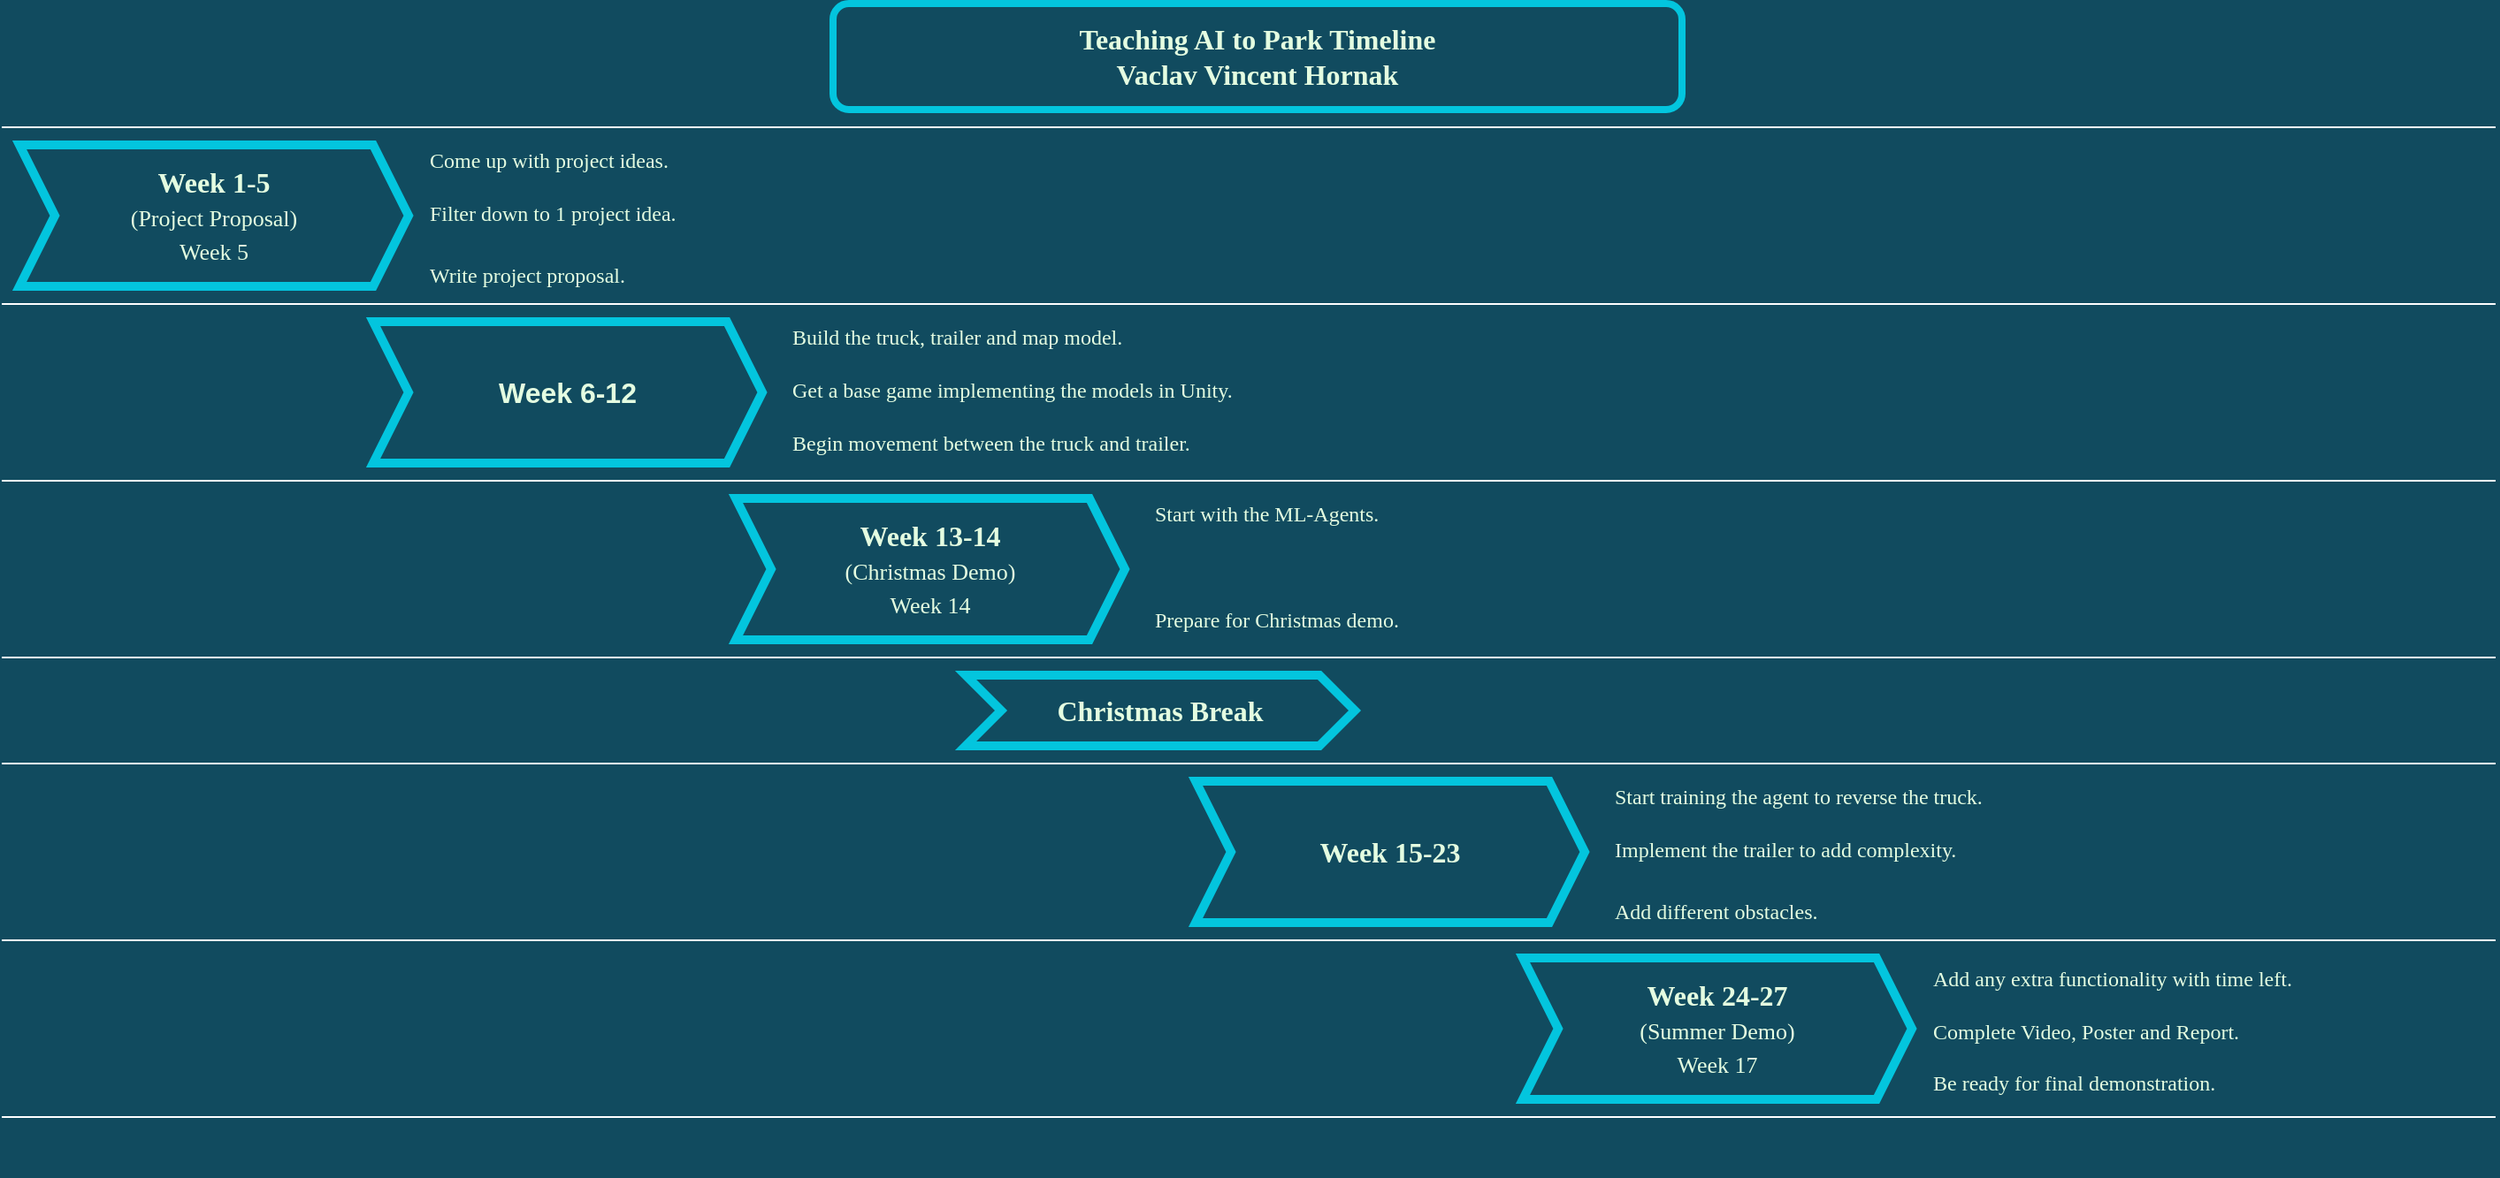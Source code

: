 <mxfile version="15.5.4" type="device"><diagram id="NeW8sAaXCsizh3bO5r3-" name="Page-1"><mxGraphModel dx="2272" dy="762" grid="1" gridSize="10" guides="1" tooltips="1" connect="1" arrows="1" fold="1" page="1" pageScale="1" pageWidth="850" pageHeight="1100" background="#114B5F" math="0" shadow="0"><root><mxCell id="0"/><mxCell id="1" parent="0"/><mxCell id="QyZfwouFtdK_uD6Tg3RQ-1" value="Week 1-5&lt;br&gt;&lt;font style=&quot;font-weight: normal&quot;&gt;&lt;font style=&quot;font-size: 13px&quot;&gt;(Project Proposal)&lt;/font&gt;&lt;br&gt;&lt;/font&gt;&lt;font style=&quot;font-size: 13px ; font-weight: normal&quot;&gt;Week 5&lt;/font&gt;" style="shape=step;perimeter=stepPerimeter;whiteSpace=wrap;html=1;fixedSize=1;fontFamily=Lucida Console;fontStyle=1;fontSize=16;labelBackgroundColor=none;labelBorderColor=none;fillColor=none;strokeColor=#03C5DE;fontColor=#E4FDE1;strokeWidth=5;" parent="1" vertex="1"><mxGeometry x="-220" y="120" width="220" height="80" as="geometry"/></mxCell><mxCell id="QyZfwouFtdK_uD6Tg3RQ-2" value="Week 6-12" style="shape=step;perimeter=stepPerimeter;whiteSpace=wrap;html=1;fixedSize=1;fontFamily=Helvetica;fontStyle=1;fontSize=16;labelBackgroundColor=none;labelBorderColor=none;fillColor=none;strokeColor=#03C5DE;fontColor=#E4FDE1;strokeWidth=5;" parent="1" vertex="1"><mxGeometry x="-20" y="220" width="220" height="80" as="geometry"/></mxCell><mxCell id="QyZfwouFtdK_uD6Tg3RQ-3" value="Week 13-14&lt;br&gt;&lt;font style=&quot;font-weight: normal&quot;&gt;&lt;font style=&quot;font-size: 13px&quot;&gt;(Christmas Demo)&lt;/font&gt;&lt;br&gt;&lt;/font&gt;&lt;font style=&quot;font-size: 13px ; font-weight: normal&quot;&gt;Week 14&lt;/font&gt;" style="shape=step;perimeter=stepPerimeter;whiteSpace=wrap;html=1;fixedSize=1;fontFamily=Lucida Console;fontStyle=1;fontSize=16;labelBackgroundColor=none;labelBorderColor=none;fillColor=none;strokeColor=#03C5DE;fontColor=#E4FDE1;strokeWidth=5;" parent="1" vertex="1"><mxGeometry x="185" y="320" width="220" height="80" as="geometry"/></mxCell><mxCell id="QyZfwouFtdK_uD6Tg3RQ-6" value="&lt;font face=&quot;Lucida Console&quot; size=&quot;1&quot;&gt;&lt;b style=&quot;font-size: 16px&quot;&gt;Teaching AI to Park Timeline&lt;br&gt;Vaclav Vincent Hornak&lt;br&gt;&lt;/b&gt;&lt;/font&gt;" style="rounded=1;whiteSpace=wrap;html=1;labelBorderColor=none;sketch=0;fontColor=#E4FDE1;strokeColor=#03C5DE;fillColor=none;strokeWidth=4;perimeterSpacing=0;" parent="1" vertex="1"><mxGeometry x="240" y="40" width="480" height="60" as="geometry"/></mxCell><mxCell id="QyZfwouFtdK_uD6Tg3RQ-8" value="Christmas Break" style="shape=step;perimeter=stepPerimeter;whiteSpace=wrap;html=1;fixedSize=1;fontFamily=Lucida Console;fontStyle=1;fontSize=16;labelBackgroundColor=none;labelBorderColor=none;fillColor=none;strokeColor=#03C5DE;fontColor=#E4FDE1;strokeWidth=5;" parent="1" vertex="1"><mxGeometry x="315" y="420" width="220" height="40" as="geometry"/></mxCell><mxCell id="QyZfwouFtdK_uD6Tg3RQ-9" value="Week 15-23&lt;br&gt;" style="shape=step;perimeter=stepPerimeter;whiteSpace=wrap;html=1;fixedSize=1;fontFamily=Lucida Console;fontStyle=1;fontSize=16;labelBackgroundColor=none;labelBorderColor=none;fillColor=none;strokeColor=#03C5DE;fontColor=#E4FDE1;strokeWidth=5;" parent="1" vertex="1"><mxGeometry x="445" y="480" width="220" height="80" as="geometry"/></mxCell><mxCell id="QyZfwouFtdK_uD6Tg3RQ-10" value="Week 24-27&lt;br&gt;&lt;font style=&quot;font-weight: normal&quot;&gt;&lt;font style=&quot;font-size: 13px&quot;&gt;(Summer Demo)&lt;/font&gt;&lt;br&gt;&lt;/font&gt;&lt;font style=&quot;font-size: 13px ; font-weight: normal&quot;&gt;Week 17&lt;/font&gt;" style="shape=step;perimeter=stepPerimeter;whiteSpace=wrap;html=1;fixedSize=1;fontFamily=Lucida Console;fontStyle=1;fontSize=16;labelBackgroundColor=none;labelBorderColor=none;fillColor=none;strokeColor=#03C5DE;fontColor=#E4FDE1;strokeWidth=5;" parent="1" vertex="1"><mxGeometry x="630" y="580" width="220" height="80" as="geometry"/></mxCell><mxCell id="QyZfwouFtdK_uD6Tg3RQ-15" value="&lt;h1 style=&quot;&quot;&gt;&lt;span style=&quot;font-size: 12px ; font-weight: normal&quot;&gt;&lt;span&gt;Add any extra functionality with time left.&lt;/span&gt;&lt;/span&gt;&lt;/h1&gt;&lt;div&gt;&lt;span style=&quot;font-size: 12px ; font-weight: normal&quot;&gt;&lt;span&gt;&lt;br&gt;&lt;/span&gt;&lt;/span&gt;&lt;/div&gt;" style="text;html=1;strokeColor=none;fillColor=none;align=left;verticalAlign=middle;whiteSpace=wrap;rounded=0;labelBorderColor=none;sketch=0;fontFamily=Lucida Console;fontSize=12;fontColor=#E4FDE1;fontStyle=0" parent="1" vertex="1"><mxGeometry x="860" y="580" width="320" height="30" as="geometry"/></mxCell><mxCell id="QyZfwouFtdK_uD6Tg3RQ-16" value="&lt;h1 style=&quot;&quot;&gt;&lt;span style=&quot;font-size: 12px ; font-weight: normal&quot;&gt;Complete Video, Poster and Report.&lt;/span&gt;&lt;/h1&gt;&lt;div style=&quot;&quot;&gt;&lt;span style=&quot;font-size: 12px ; font-weight: normal&quot;&gt;&lt;br&gt;&lt;/span&gt;&lt;/div&gt;" style="text;html=1;strokeColor=none;fillColor=none;align=left;verticalAlign=middle;whiteSpace=wrap;rounded=0;labelBorderColor=none;sketch=0;fontFamily=Lucida Console;fontSize=12;fontColor=#E4FDE1;fontStyle=0" parent="1" vertex="1"><mxGeometry x="860" y="610" width="250" height="30" as="geometry"/></mxCell><mxCell id="QyZfwouFtdK_uD6Tg3RQ-17" value="&lt;h1&gt;&lt;div style=&quot;font-size: 13px ; font-weight: 400&quot;&gt;&lt;span style=&quot;font-size: 12px&quot;&gt;Be ready for final demonstration.&lt;/span&gt;&lt;/div&gt;&lt;div&gt;&lt;span style=&quot;font-size: 12px&quot;&gt;&lt;br&gt;&lt;/span&gt;&lt;/div&gt;&lt;/h1&gt;" style="text;html=1;strokeColor=none;fillColor=none;align=left;verticalAlign=middle;whiteSpace=wrap;rounded=0;labelBorderColor=none;sketch=0;fontFamily=Lucida Console;fontSize=12;fontColor=#E4FDE1;fontStyle=0" parent="1" vertex="1"><mxGeometry x="860" y="650" width="320" height="30" as="geometry"/></mxCell><mxCell id="QyZfwouFtdK_uD6Tg3RQ-21" value="&lt;h1&gt;&lt;span style=&quot;font-size: 12px ; font-weight: 400&quot;&gt;Start training the agent to reverse the truck.&lt;/span&gt;&lt;/h1&gt;" style="text;html=1;strokeColor=none;fillColor=none;align=left;verticalAlign=middle;whiteSpace=wrap;rounded=0;labelBorderColor=none;sketch=0;fontFamily=Lucida Console;fontSize=12;fontColor=#E4FDE1;fontStyle=0" parent="1" vertex="1"><mxGeometry x="680" y="470" width="340" height="30" as="geometry"/></mxCell><mxCell id="QyZfwouFtdK_uD6Tg3RQ-22" value="&lt;h1&gt;&lt;span style=&quot;font-size: 12px ; font-weight: 400&quot;&gt;Implement the trailer to add complexity.&lt;/span&gt;&lt;/h1&gt;" style="text;html=1;strokeColor=none;fillColor=none;align=left;verticalAlign=middle;whiteSpace=wrap;rounded=0;labelBorderColor=none;sketch=0;fontFamily=Lucida Console;fontSize=12;fontColor=#E4FDE1;fontStyle=0" parent="1" vertex="1"><mxGeometry x="680" y="500" width="310" height="30" as="geometry"/></mxCell><mxCell id="QyZfwouFtdK_uD6Tg3RQ-23" value="&lt;h1&gt;&lt;div style=&quot;font-weight: 400&quot;&gt;&lt;span style=&quot;font-size: 12px&quot;&gt;Add different obstacles.&lt;/span&gt;&lt;/div&gt;&lt;/h1&gt;" style="text;html=1;strokeColor=none;fillColor=none;align=left;verticalAlign=middle;whiteSpace=wrap;rounded=0;labelBorderColor=none;sketch=0;fontFamily=Lucida Console;fontSize=12;fontColor=#E4FDE1;fontStyle=0" parent="1" vertex="1"><mxGeometry x="680" y="535" width="320" height="30" as="geometry"/></mxCell><mxCell id="QyZfwouFtdK_uD6Tg3RQ-24" value="&lt;h1&gt;&lt;span style=&quot;font-size: 12px ; font-weight: 400&quot;&gt;Start with the ML-Agents.&lt;/span&gt;&lt;/h1&gt;" style="text;html=1;strokeColor=none;fillColor=none;align=left;verticalAlign=middle;whiteSpace=wrap;rounded=0;labelBorderColor=none;sketch=0;fontFamily=Lucida Console;fontSize=12;fontColor=#E4FDE1;fontStyle=0" parent="1" vertex="1"><mxGeometry x="420" y="310" width="320" height="30" as="geometry"/></mxCell><mxCell id="QyZfwouFtdK_uD6Tg3RQ-26" value="&lt;h1&gt;&lt;div style=&quot;font-weight: 400&quot;&gt;&lt;span style=&quot;font-size: 12px&quot;&gt;Prepare for Christmas demo.&lt;/span&gt;&lt;/div&gt;&lt;/h1&gt;" style="text;html=1;strokeColor=none;fillColor=none;align=left;verticalAlign=middle;whiteSpace=wrap;rounded=0;labelBorderColor=none;sketch=0;fontFamily=Lucida Console;fontSize=12;fontColor=#E4FDE1;fontStyle=0" parent="1" vertex="1"><mxGeometry x="420" y="370" width="320" height="30" as="geometry"/></mxCell><mxCell id="QyZfwouFtdK_uD6Tg3RQ-27" value="&lt;h1&gt;&lt;span style=&quot;font-size: 12px ; font-weight: 400&quot;&gt;Build the truck, trailer and map model.&lt;/span&gt;&lt;/h1&gt;" style="text;html=1;strokeColor=none;fillColor=none;align=left;verticalAlign=middle;whiteSpace=wrap;rounded=0;labelBorderColor=none;sketch=0;fontFamily=Lucida Console;fontSize=12;fontColor=#E4FDE1;fontStyle=0" parent="1" vertex="1"><mxGeometry x="215" y="220" width="320" height="10" as="geometry"/></mxCell><mxCell id="QyZfwouFtdK_uD6Tg3RQ-28" value="&lt;h1&gt;&lt;span style=&quot;font-size: 12px ; font-weight: 400&quot;&gt;Get a base game implementing the models in Unity.&lt;/span&gt;&lt;/h1&gt;" style="text;html=1;strokeColor=none;fillColor=none;align=left;verticalAlign=middle;whiteSpace=wrap;rounded=0;labelBorderColor=none;sketch=0;fontFamily=Lucida Console;fontSize=12;fontColor=#E4FDE1;fontStyle=0" parent="1" vertex="1"><mxGeometry x="215" y="240" width="365" height="30" as="geometry"/></mxCell><mxCell id="QyZfwouFtdK_uD6Tg3RQ-29" value="&lt;h1&gt;&lt;div style=&quot;font-weight: 400&quot;&gt;&lt;span style=&quot;font-size: 12px&quot;&gt;Begin movement between the truck and trailer.&lt;/span&gt;&lt;/div&gt;&lt;/h1&gt;" style="text;html=1;strokeColor=none;fillColor=none;align=left;verticalAlign=middle;whiteSpace=wrap;rounded=0;labelBorderColor=none;sketch=0;fontFamily=Lucida Console;fontSize=12;fontColor=#E4FDE1;fontStyle=0" parent="1" vertex="1"><mxGeometry x="215" y="280" width="335" height="10" as="geometry"/></mxCell><mxCell id="QyZfwouFtdK_uD6Tg3RQ-30" value="&lt;h1&gt;&lt;span style=&quot;font-size: 12px ; font-weight: 400&quot;&gt;Come up with project ideas.&lt;/span&gt;&lt;/h1&gt;" style="text;html=1;strokeColor=none;fillColor=none;align=left;verticalAlign=middle;whiteSpace=wrap;rounded=0;labelBorderColor=none;sketch=0;fontFamily=Lucida Console;fontSize=12;fontColor=#E4FDE1;fontStyle=0" parent="1" vertex="1"><mxGeometry x="10" y="110" width="320" height="30" as="geometry"/></mxCell><mxCell id="QyZfwouFtdK_uD6Tg3RQ-31" value="&lt;h1&gt;&lt;span style=&quot;font-size: 12px ; font-weight: 400&quot;&gt;Filter down to 1 project idea.&lt;/span&gt;&lt;/h1&gt;" style="text;html=1;strokeColor=none;fillColor=none;align=left;verticalAlign=middle;whiteSpace=wrap;rounded=0;labelBorderColor=none;sketch=0;fontFamily=Lucida Console;fontSize=12;fontColor=#E4FDE1;fontStyle=0" parent="1" vertex="1"><mxGeometry x="10" y="140" width="250" height="30" as="geometry"/></mxCell><mxCell id="QyZfwouFtdK_uD6Tg3RQ-32" value="&lt;h1&gt;&lt;div style=&quot;font-weight: 400&quot;&gt;&lt;span style=&quot;font-size: 12px&quot;&gt;Write project proposal.&lt;/span&gt;&lt;/div&gt;&lt;/h1&gt;" style="text;html=1;strokeColor=none;fillColor=none;align=left;verticalAlign=middle;whiteSpace=wrap;rounded=0;labelBorderColor=none;sketch=0;fontFamily=Lucida Console;fontSize=12;fontColor=#E4FDE1;fontStyle=0" parent="1" vertex="1"><mxGeometry x="10" y="175" width="320" height="30" as="geometry"/></mxCell><mxCell id="QyZfwouFtdK_uD6Tg3RQ-34" value="" style="endArrow=none;html=1;rounded=1;sketch=0;fontFamily=Lucida Console;fontSize=12;fontColor=#E4FDE1;strokeColor=#FFFFFF;fillColor=#F45B69;" parent="1" edge="1"><mxGeometry width="50" height="50" relative="1" as="geometry"><mxPoint x="-230" y="210" as="sourcePoint"/><mxPoint x="1180" y="210" as="targetPoint"/><Array as="points"><mxPoint x="480" y="210"/></Array></mxGeometry></mxCell><mxCell id="QyZfwouFtdK_uD6Tg3RQ-35" value="" style="endArrow=none;html=1;rounded=1;sketch=0;fontFamily=Lucida Console;fontSize=12;fontColor=#E4FDE1;strokeColor=#FFFFFF;fillColor=#F45B69;" parent="1" edge="1"><mxGeometry width="50" height="50" relative="1" as="geometry"><mxPoint x="-230" y="110" as="sourcePoint"/><mxPoint x="1180" y="110" as="targetPoint"/><Array as="points"><mxPoint x="480" y="110"/></Array></mxGeometry></mxCell><mxCell id="QyZfwouFtdK_uD6Tg3RQ-36" value="" style="endArrow=none;html=1;rounded=1;sketch=0;fontFamily=Lucida Console;fontSize=12;fontColor=#E4FDE1;strokeColor=#FFFFFF;fillColor=#F45B69;" parent="1" edge="1"><mxGeometry width="50" height="50" relative="1" as="geometry"><mxPoint x="-230" y="310" as="sourcePoint"/><mxPoint x="1180" y="310" as="targetPoint"/><Array as="points"><mxPoint x="480" y="310"/></Array></mxGeometry></mxCell><mxCell id="QyZfwouFtdK_uD6Tg3RQ-37" value="" style="endArrow=none;html=1;rounded=1;sketch=0;fontFamily=Lucida Console;fontSize=12;fontColor=#E4FDE1;strokeColor=#FFFFFF;fillColor=#F45B69;" parent="1" edge="1"><mxGeometry width="50" height="50" relative="1" as="geometry"><mxPoint x="-230" y="410" as="sourcePoint"/><mxPoint x="1180" y="410" as="targetPoint"/><Array as="points"><mxPoint x="480" y="410"/></Array></mxGeometry></mxCell><mxCell id="QyZfwouFtdK_uD6Tg3RQ-38" value="" style="endArrow=none;html=1;rounded=1;sketch=0;fontFamily=Lucida Console;fontSize=12;fontColor=#E4FDE1;strokeColor=#FFFFFF;fillColor=#F45B69;" parent="1" edge="1"><mxGeometry width="50" height="50" relative="1" as="geometry"><mxPoint x="-230" y="470" as="sourcePoint"/><mxPoint x="1180" y="470" as="targetPoint"/><Array as="points"><mxPoint x="480" y="470"/></Array></mxGeometry></mxCell><mxCell id="QyZfwouFtdK_uD6Tg3RQ-39" value="" style="endArrow=none;html=1;rounded=1;sketch=0;fontFamily=Lucida Console;fontSize=12;fontColor=#E4FDE1;strokeColor=#FFFFFF;fillColor=#F45B69;" parent="1" edge="1"><mxGeometry width="50" height="50" relative="1" as="geometry"><mxPoint x="-230" y="670" as="sourcePoint"/><mxPoint x="1180" y="670" as="targetPoint"/><Array as="points"><mxPoint x="480" y="670"/></Array></mxGeometry></mxCell><mxCell id="QyZfwouFtdK_uD6Tg3RQ-44" value="" style="endArrow=none;html=1;rounded=1;sketch=0;fontFamily=Lucida Console;fontSize=12;fontColor=#E4FDE1;strokeColor=#FFFFFF;fillColor=#F45B69;" parent="1" edge="1"><mxGeometry width="50" height="50" relative="1" as="geometry"><mxPoint x="-230" y="570" as="sourcePoint"/><mxPoint x="1180" y="570" as="targetPoint"/><Array as="points"><mxPoint x="480" y="570"/></Array></mxGeometry></mxCell></root></mxGraphModel></diagram></mxfile>